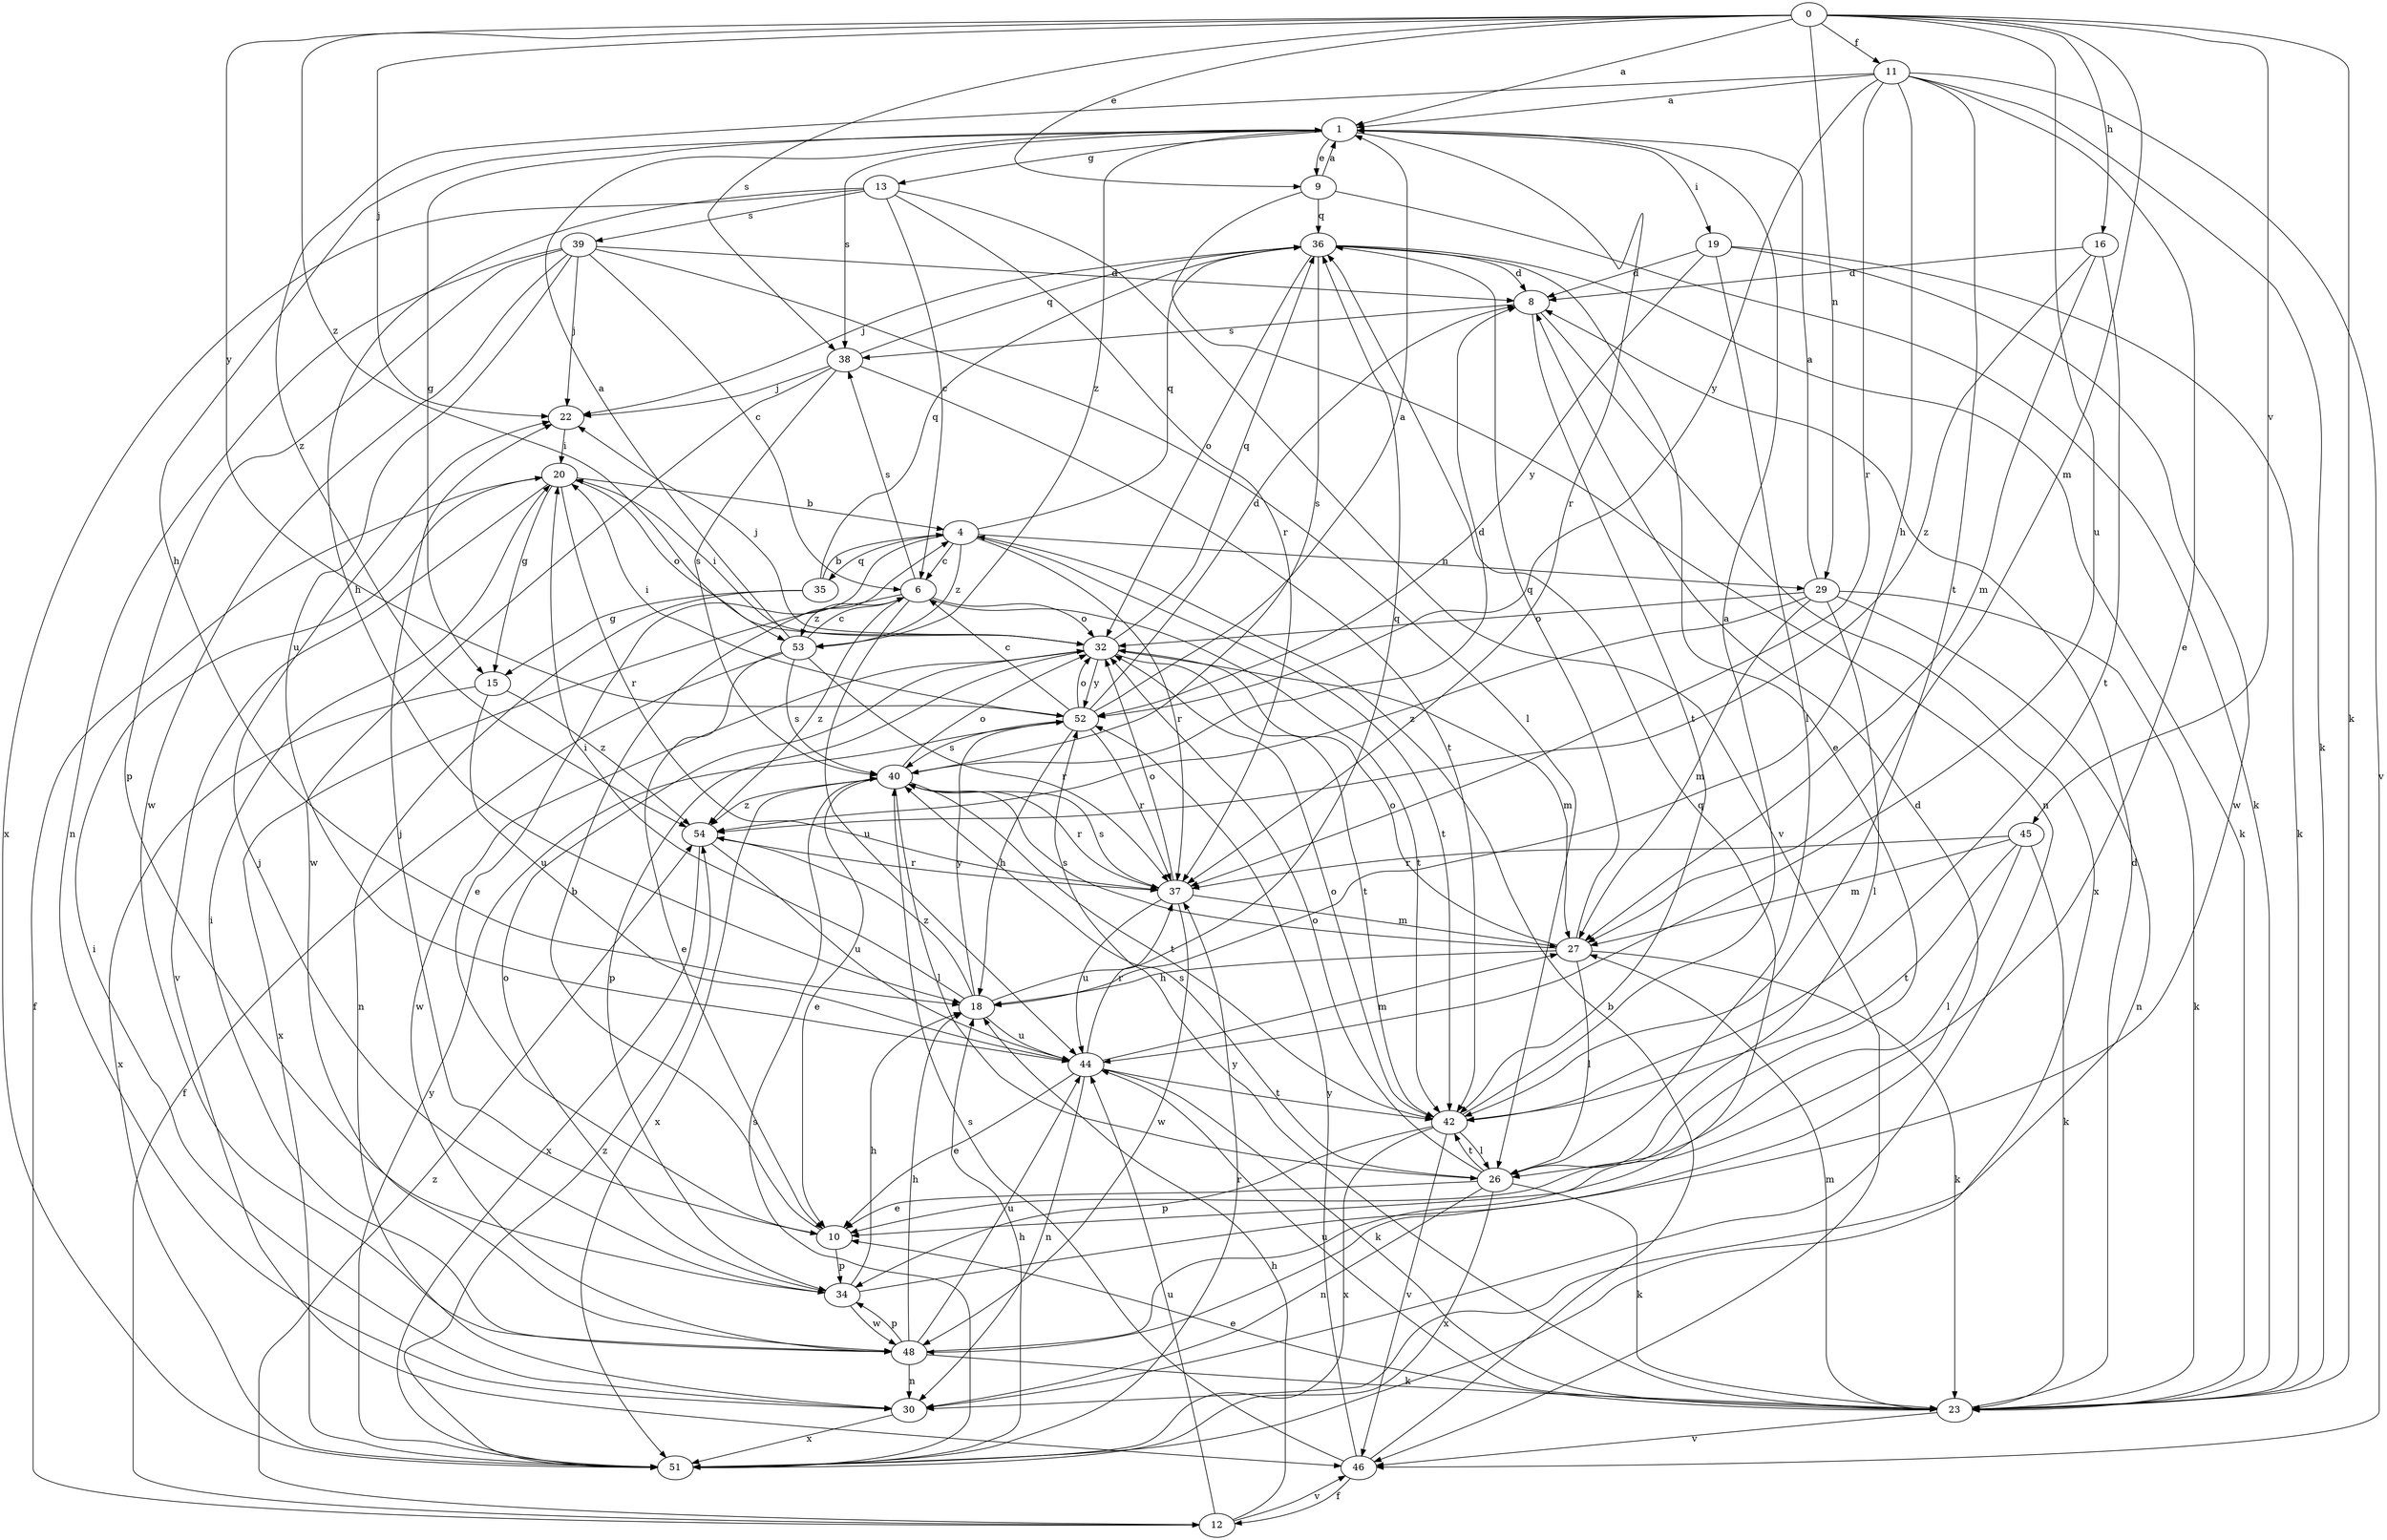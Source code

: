 strict digraph  {
0;
1;
4;
6;
8;
9;
10;
11;
12;
13;
15;
16;
18;
19;
20;
22;
23;
26;
27;
29;
30;
32;
34;
35;
36;
37;
38;
39;
40;
42;
44;
45;
46;
48;
51;
52;
53;
54;
0 -> 1  [label=a];
0 -> 9  [label=e];
0 -> 11  [label=f];
0 -> 16  [label=h];
0 -> 22  [label=j];
0 -> 23  [label=k];
0 -> 27  [label=m];
0 -> 29  [label=n];
0 -> 38  [label=s];
0 -> 44  [label=u];
0 -> 45  [label=v];
0 -> 52  [label=y];
0 -> 53  [label=z];
1 -> 9  [label=e];
1 -> 13  [label=g];
1 -> 15  [label=g];
1 -> 18  [label=h];
1 -> 19  [label=i];
1 -> 37  [label=r];
1 -> 38  [label=s];
1 -> 53  [label=z];
4 -> 6  [label=c];
4 -> 10  [label=e];
4 -> 29  [label=n];
4 -> 35  [label=q];
4 -> 36  [label=q];
4 -> 37  [label=r];
4 -> 42  [label=t];
4 -> 53  [label=z];
6 -> 32  [label=o];
6 -> 38  [label=s];
6 -> 42  [label=t];
6 -> 44  [label=u];
6 -> 51  [label=x];
6 -> 53  [label=z];
6 -> 54  [label=z];
8 -> 38  [label=s];
8 -> 42  [label=t];
8 -> 51  [label=x];
9 -> 1  [label=a];
9 -> 23  [label=k];
9 -> 30  [label=n];
9 -> 36  [label=q];
10 -> 4  [label=b];
10 -> 22  [label=j];
10 -> 34  [label=p];
11 -> 1  [label=a];
11 -> 10  [label=e];
11 -> 18  [label=h];
11 -> 23  [label=k];
11 -> 37  [label=r];
11 -> 42  [label=t];
11 -> 46  [label=v];
11 -> 52  [label=y];
11 -> 54  [label=z];
12 -> 18  [label=h];
12 -> 44  [label=u];
12 -> 46  [label=v];
12 -> 54  [label=z];
13 -> 6  [label=c];
13 -> 18  [label=h];
13 -> 37  [label=r];
13 -> 39  [label=s];
13 -> 46  [label=v];
13 -> 51  [label=x];
15 -> 44  [label=u];
15 -> 51  [label=x];
15 -> 54  [label=z];
16 -> 8  [label=d];
16 -> 27  [label=m];
16 -> 42  [label=t];
16 -> 54  [label=z];
18 -> 20  [label=i];
18 -> 36  [label=q];
18 -> 44  [label=u];
18 -> 52  [label=y];
18 -> 54  [label=z];
19 -> 8  [label=d];
19 -> 23  [label=k];
19 -> 26  [label=l];
19 -> 48  [label=w];
19 -> 52  [label=y];
20 -> 4  [label=b];
20 -> 12  [label=f];
20 -> 15  [label=g];
20 -> 32  [label=o];
20 -> 37  [label=r];
20 -> 46  [label=v];
22 -> 20  [label=i];
23 -> 8  [label=d];
23 -> 10  [label=e];
23 -> 27  [label=m];
23 -> 44  [label=u];
23 -> 46  [label=v];
23 -> 52  [label=y];
26 -> 10  [label=e];
26 -> 23  [label=k];
26 -> 30  [label=n];
26 -> 32  [label=o];
26 -> 40  [label=s];
26 -> 42  [label=t];
26 -> 51  [label=x];
27 -> 18  [label=h];
27 -> 23  [label=k];
27 -> 26  [label=l];
27 -> 32  [label=o];
27 -> 36  [label=q];
27 -> 40  [label=s];
29 -> 1  [label=a];
29 -> 23  [label=k];
29 -> 26  [label=l];
29 -> 27  [label=m];
29 -> 30  [label=n];
29 -> 32  [label=o];
29 -> 54  [label=z];
30 -> 20  [label=i];
30 -> 51  [label=x];
32 -> 20  [label=i];
32 -> 22  [label=j];
32 -> 27  [label=m];
32 -> 34  [label=p];
32 -> 36  [label=q];
32 -> 42  [label=t];
32 -> 48  [label=w];
32 -> 52  [label=y];
34 -> 8  [label=d];
34 -> 18  [label=h];
34 -> 22  [label=j];
34 -> 32  [label=o];
34 -> 48  [label=w];
35 -> 4  [label=b];
35 -> 15  [label=g];
35 -> 30  [label=n];
35 -> 36  [label=q];
36 -> 8  [label=d];
36 -> 10  [label=e];
36 -> 22  [label=j];
36 -> 23  [label=k];
36 -> 32  [label=o];
36 -> 40  [label=s];
37 -> 27  [label=m];
37 -> 32  [label=o];
37 -> 40  [label=s];
37 -> 44  [label=u];
37 -> 48  [label=w];
38 -> 22  [label=j];
38 -> 36  [label=q];
38 -> 40  [label=s];
38 -> 42  [label=t];
38 -> 48  [label=w];
39 -> 6  [label=c];
39 -> 8  [label=d];
39 -> 22  [label=j];
39 -> 26  [label=l];
39 -> 30  [label=n];
39 -> 34  [label=p];
39 -> 44  [label=u];
39 -> 48  [label=w];
40 -> 8  [label=d];
40 -> 10  [label=e];
40 -> 26  [label=l];
40 -> 32  [label=o];
40 -> 37  [label=r];
40 -> 42  [label=t];
40 -> 51  [label=x];
40 -> 54  [label=z];
42 -> 1  [label=a];
42 -> 26  [label=l];
42 -> 32  [label=o];
42 -> 34  [label=p];
42 -> 46  [label=v];
42 -> 51  [label=x];
44 -> 10  [label=e];
44 -> 23  [label=k];
44 -> 27  [label=m];
44 -> 30  [label=n];
44 -> 37  [label=r];
44 -> 42  [label=t];
45 -> 23  [label=k];
45 -> 26  [label=l];
45 -> 27  [label=m];
45 -> 37  [label=r];
45 -> 42  [label=t];
46 -> 4  [label=b];
46 -> 12  [label=f];
46 -> 40  [label=s];
46 -> 52  [label=y];
48 -> 18  [label=h];
48 -> 20  [label=i];
48 -> 23  [label=k];
48 -> 30  [label=n];
48 -> 34  [label=p];
48 -> 36  [label=q];
48 -> 44  [label=u];
51 -> 18  [label=h];
51 -> 37  [label=r];
51 -> 40  [label=s];
51 -> 52  [label=y];
51 -> 54  [label=z];
52 -> 1  [label=a];
52 -> 6  [label=c];
52 -> 8  [label=d];
52 -> 18  [label=h];
52 -> 20  [label=i];
52 -> 32  [label=o];
52 -> 37  [label=r];
52 -> 40  [label=s];
53 -> 1  [label=a];
53 -> 6  [label=c];
53 -> 10  [label=e];
53 -> 12  [label=f];
53 -> 37  [label=r];
53 -> 40  [label=s];
54 -> 37  [label=r];
54 -> 44  [label=u];
54 -> 51  [label=x];
}
